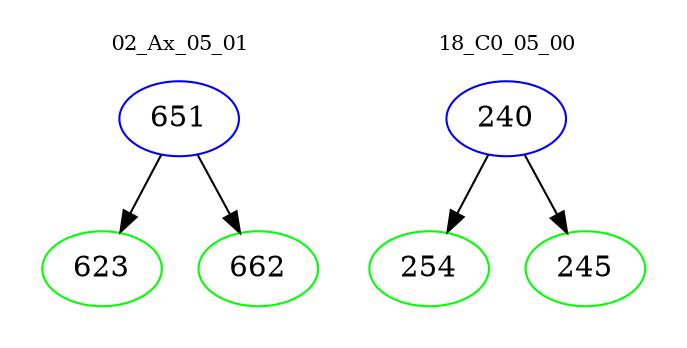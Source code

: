 digraph{
subgraph cluster_0 {
color = white
label = "02_Ax_05_01";
fontsize=10;
T0_651 [label="651", color="blue"]
T0_651 -> T0_623 [color="black"]
T0_623 [label="623", color="green"]
T0_651 -> T0_662 [color="black"]
T0_662 [label="662", color="green"]
}
subgraph cluster_1 {
color = white
label = "18_C0_05_00";
fontsize=10;
T1_240 [label="240", color="blue"]
T1_240 -> T1_254 [color="black"]
T1_254 [label="254", color="green"]
T1_240 -> T1_245 [color="black"]
T1_245 [label="245", color="green"]
}
}
